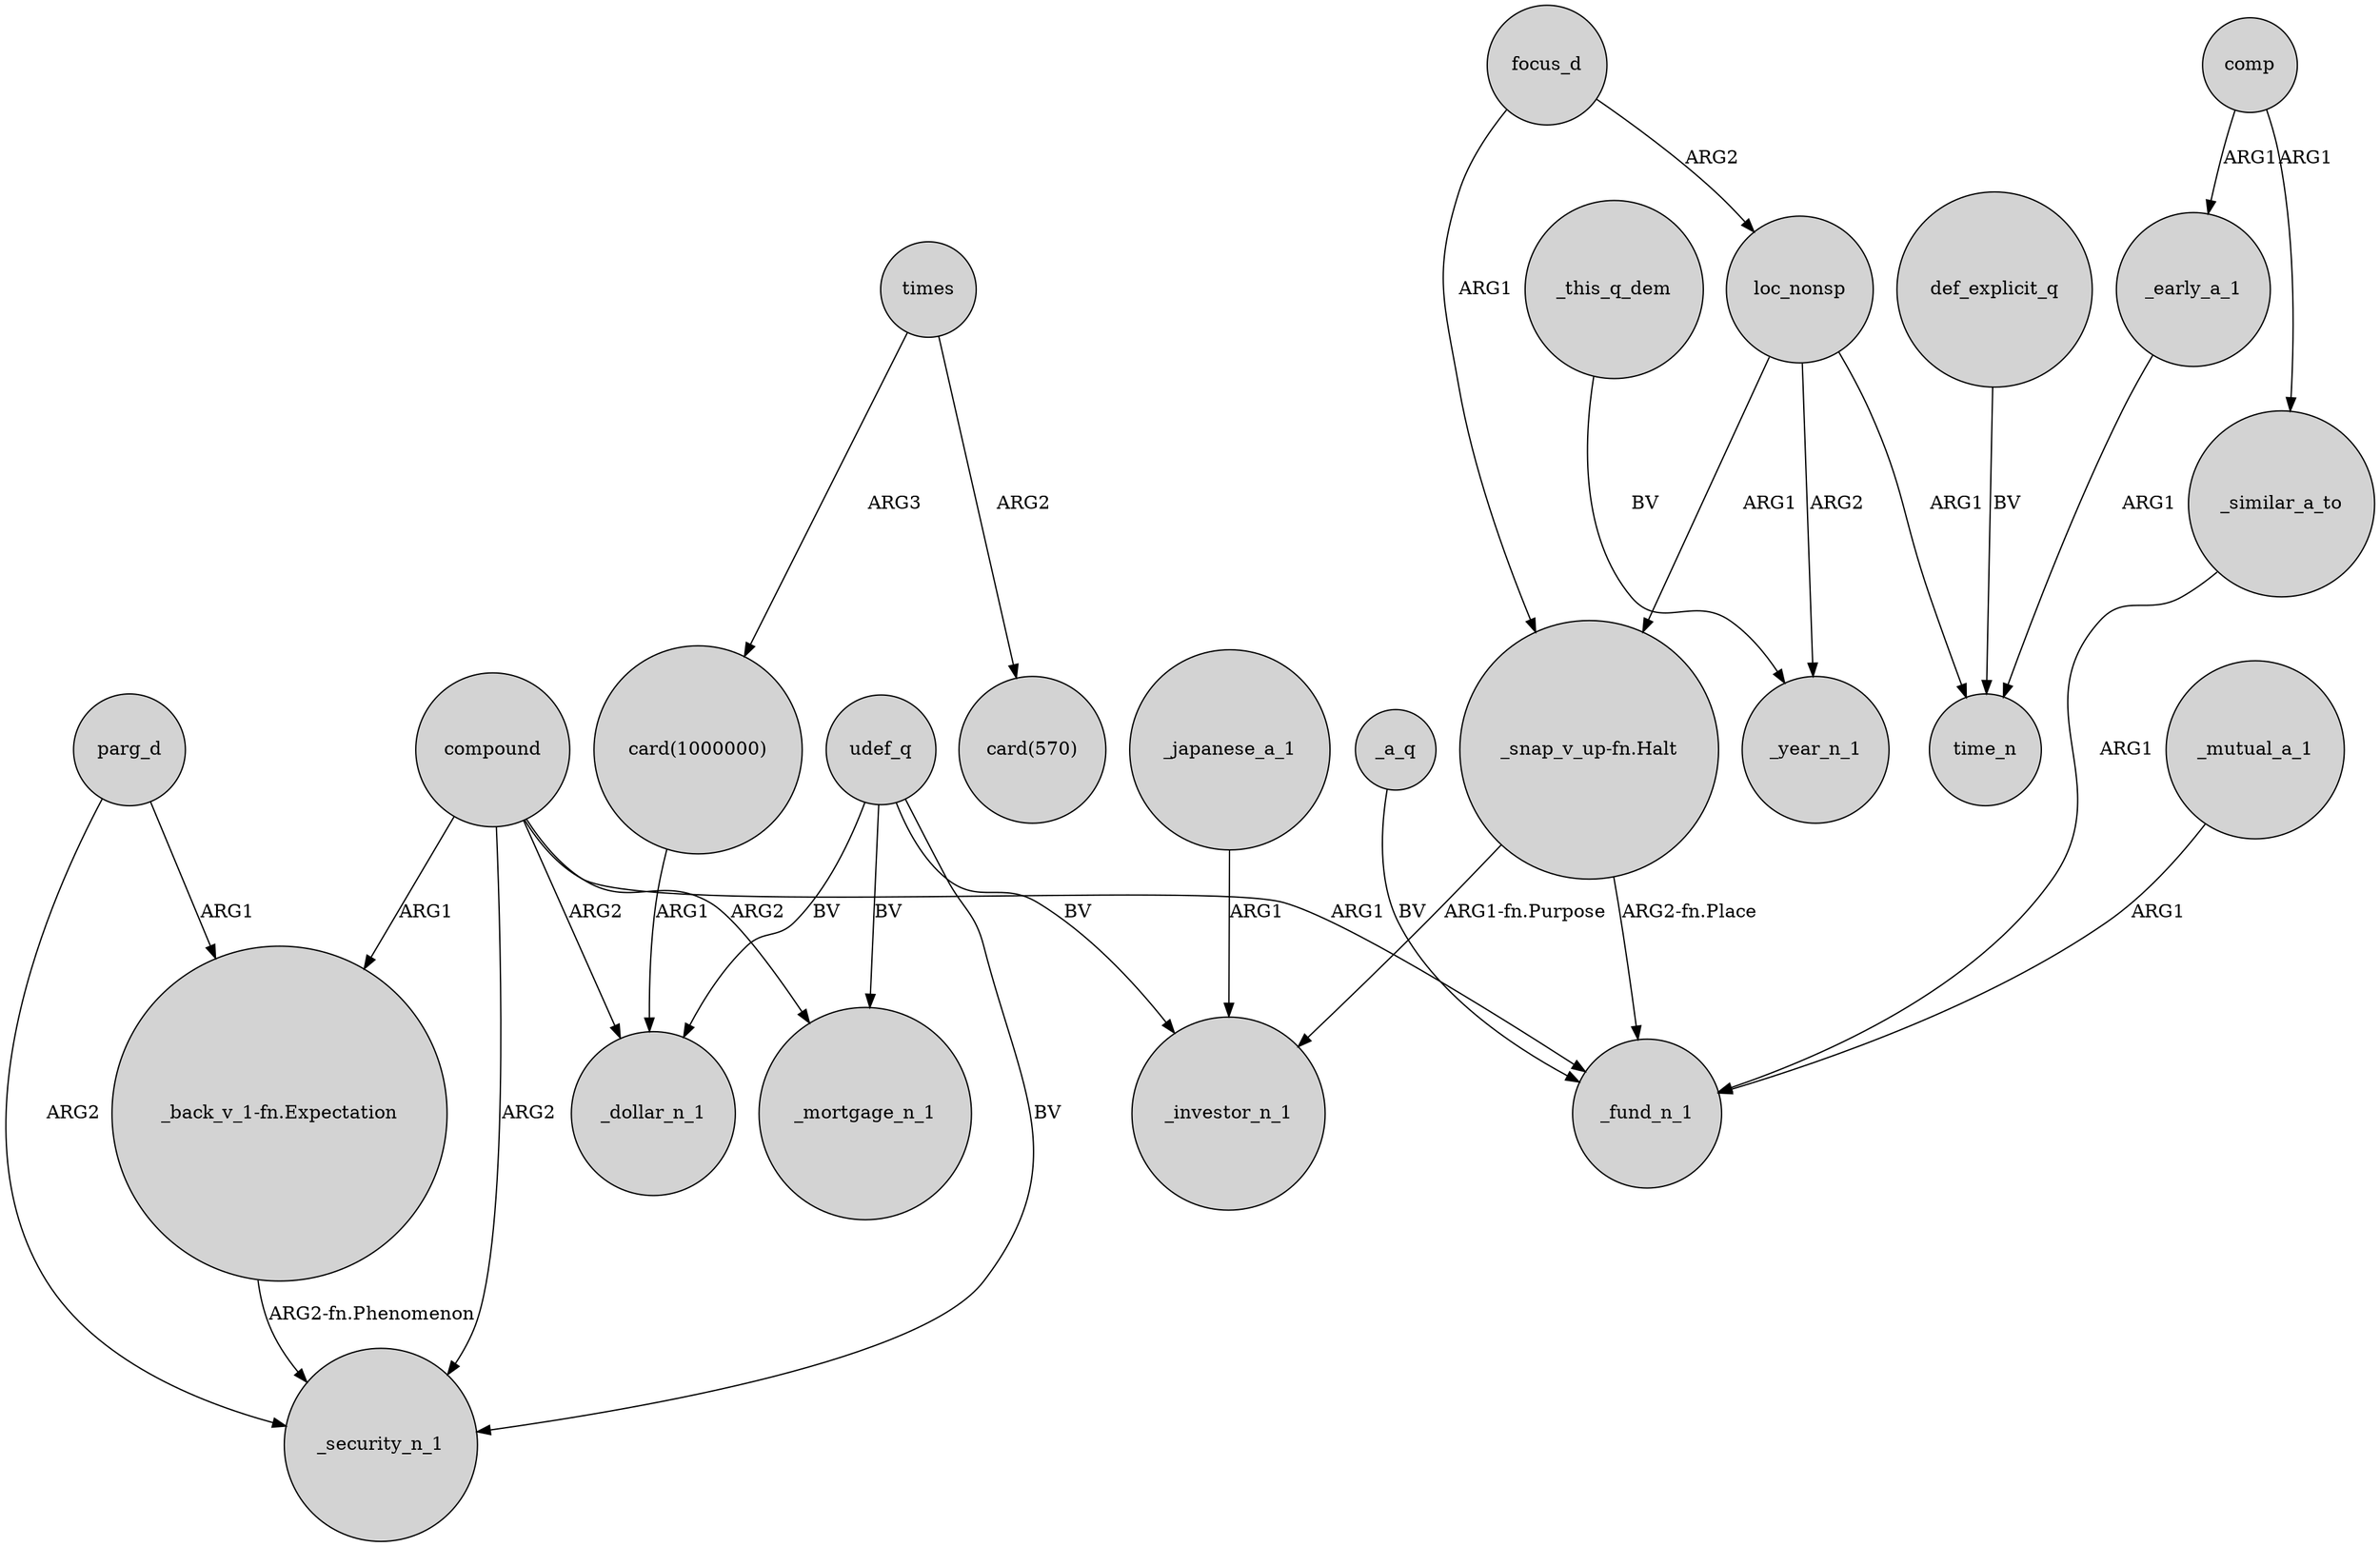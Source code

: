 digraph {
	node [shape=circle style=filled]
	"_snap_v_up-fn.Halt" -> _fund_n_1 [label="ARG2-fn.Place"]
	def_explicit_q -> time_n [label=BV]
	compound -> _dollar_n_1 [label=ARG2]
	comp -> _early_a_1 [label=ARG1]
	_a_q -> _fund_n_1 [label=BV]
	udef_q -> _dollar_n_1 [label=BV]
	times -> "card(570)" [label=ARG2]
	udef_q -> _security_n_1 [label=BV]
	comp -> _similar_a_to [label=ARG1]
	_this_q_dem -> _year_n_1 [label=BV]
	compound -> _fund_n_1 [label=ARG1]
	compound -> _mortgage_n_1 [label=ARG2]
	parg_d -> "_back_v_1-fn.Expectation" [label=ARG1]
	_early_a_1 -> time_n [label=ARG1]
	compound -> "_back_v_1-fn.Expectation" [label=ARG1]
	"_back_v_1-fn.Expectation" -> _security_n_1 [label="ARG2-fn.Phenomenon"]
	compound -> _security_n_1 [label=ARG2]
	_similar_a_to -> _fund_n_1 [label=ARG1]
	loc_nonsp -> "_snap_v_up-fn.Halt" [label=ARG1]
	"card(1000000)" -> _dollar_n_1 [label=ARG1]
	parg_d -> _security_n_1 [label=ARG2]
	_japanese_a_1 -> _investor_n_1 [label=ARG1]
	focus_d -> loc_nonsp [label=ARG2]
	loc_nonsp -> _year_n_1 [label=ARG2]
	focus_d -> "_snap_v_up-fn.Halt" [label=ARG1]
	udef_q -> _mortgage_n_1 [label=BV]
	"_snap_v_up-fn.Halt" -> _investor_n_1 [label="ARG1-fn.Purpose"]
	loc_nonsp -> time_n [label=ARG1]
	_mutual_a_1 -> _fund_n_1 [label=ARG1]
	times -> "card(1000000)" [label=ARG3]
	udef_q -> _investor_n_1 [label=BV]
}
